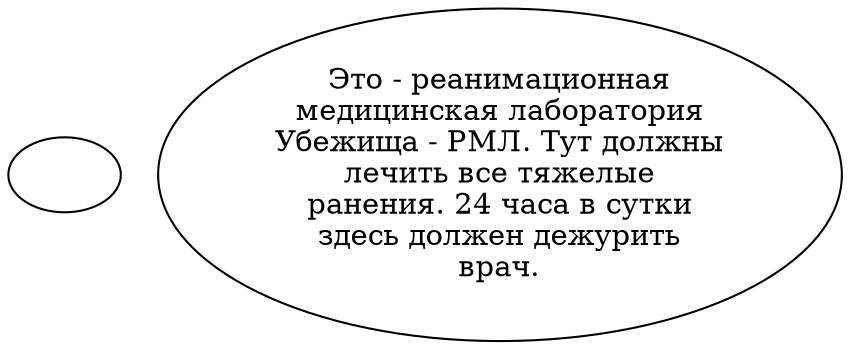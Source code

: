 digraph valtmed {
  "start" [style=filled       fillcolor="#FFFFFF"       color="#000000"]
  "start" [label=""]
  "spatial_p_proc" [style=filled       fillcolor="#FFFFFF"       color="#000000"]
  "spatial_p_proc" [label="Это - реанимационная\nмедицинская лаборатория\nУбежища - РМЛ. Тут должны\nлечить все тяжелые\nранения. 24 часа в сутки\nздесь должен дежурить\nврач."]
}